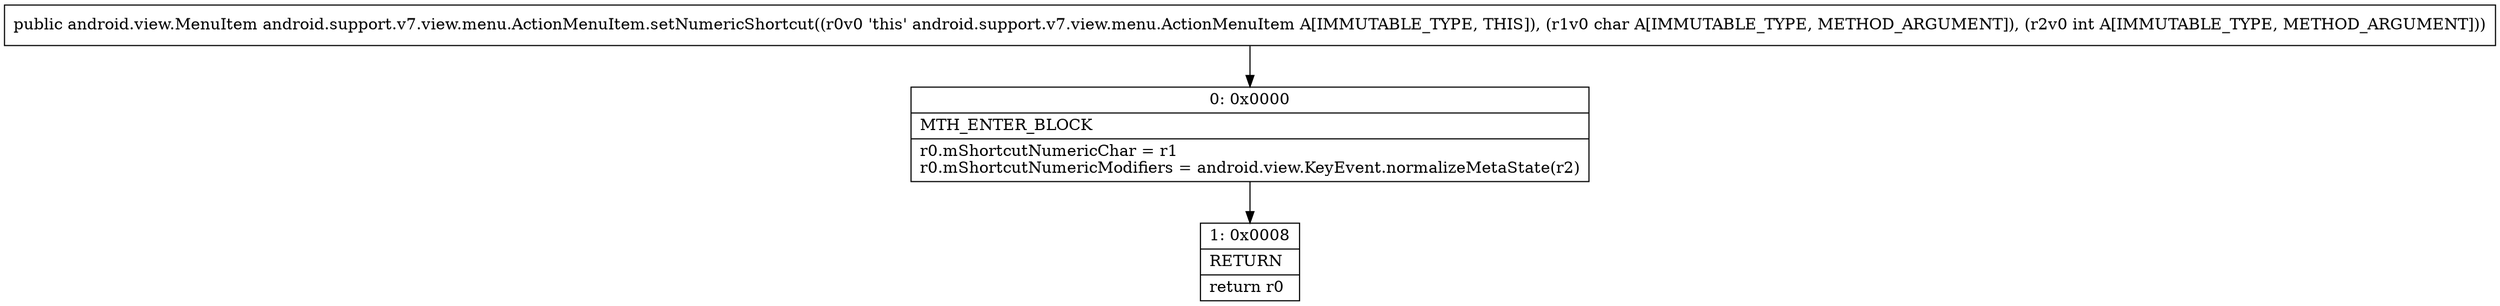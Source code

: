 digraph "CFG forandroid.support.v7.view.menu.ActionMenuItem.setNumericShortcut(CI)Landroid\/view\/MenuItem;" {
Node_0 [shape=record,label="{0\:\ 0x0000|MTH_ENTER_BLOCK\l|r0.mShortcutNumericChar = r1\lr0.mShortcutNumericModifiers = android.view.KeyEvent.normalizeMetaState(r2)\l}"];
Node_1 [shape=record,label="{1\:\ 0x0008|RETURN\l|return r0\l}"];
MethodNode[shape=record,label="{public android.view.MenuItem android.support.v7.view.menu.ActionMenuItem.setNumericShortcut((r0v0 'this' android.support.v7.view.menu.ActionMenuItem A[IMMUTABLE_TYPE, THIS]), (r1v0 char A[IMMUTABLE_TYPE, METHOD_ARGUMENT]), (r2v0 int A[IMMUTABLE_TYPE, METHOD_ARGUMENT])) }"];
MethodNode -> Node_0;
Node_0 -> Node_1;
}

